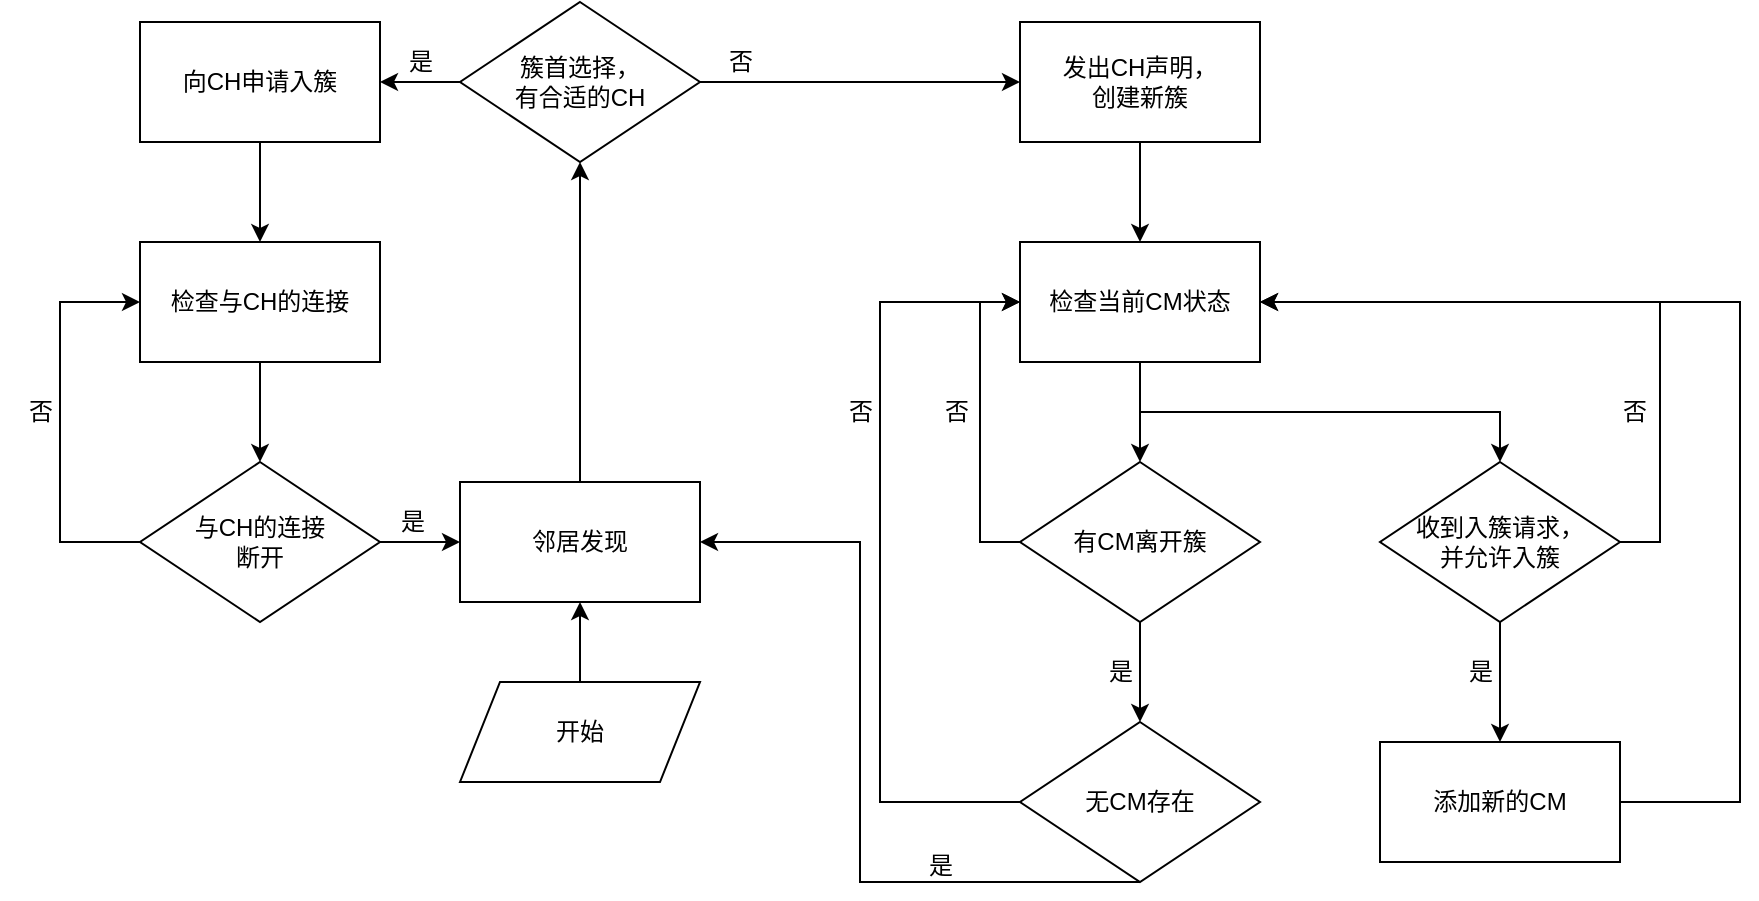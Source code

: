<mxfile version="20.5.1" type="github">
  <diagram id="qRshpJRFcotMExGMsKns" name="第 1 页">
    <mxGraphModel dx="900" dy="554" grid="1" gridSize="10" guides="1" tooltips="1" connect="1" arrows="1" fold="1" page="1" pageScale="1" pageWidth="827" pageHeight="1169" math="0" shadow="0">
      <root>
        <mxCell id="0" />
        <mxCell id="1" parent="0" />
        <mxCell id="GcWAjgBpagmhk9RtPRgr-4" value="" style="edgeStyle=orthogonalEdgeStyle;rounded=0;orthogonalLoop=1;jettySize=auto;html=1;" edge="1" parent="1" source="GcWAjgBpagmhk9RtPRgr-1" target="GcWAjgBpagmhk9RtPRgr-2">
          <mxGeometry relative="1" as="geometry" />
        </mxCell>
        <mxCell id="GcWAjgBpagmhk9RtPRgr-1" value="邻居发现" style="rounded=0;whiteSpace=wrap;html=1;" vertex="1" parent="1">
          <mxGeometry x="320" y="360" width="120" height="60" as="geometry" />
        </mxCell>
        <mxCell id="GcWAjgBpagmhk9RtPRgr-7" value="" style="edgeStyle=orthogonalEdgeStyle;rounded=0;orthogonalLoop=1;jettySize=auto;html=1;" edge="1" parent="1" source="GcWAjgBpagmhk9RtPRgr-2" target="GcWAjgBpagmhk9RtPRgr-5">
          <mxGeometry relative="1" as="geometry" />
        </mxCell>
        <mxCell id="GcWAjgBpagmhk9RtPRgr-8" value="" style="edgeStyle=orthogonalEdgeStyle;rounded=0;orthogonalLoop=1;jettySize=auto;html=1;" edge="1" parent="1" source="GcWAjgBpagmhk9RtPRgr-2" target="GcWAjgBpagmhk9RtPRgr-6">
          <mxGeometry relative="1" as="geometry" />
        </mxCell>
        <mxCell id="GcWAjgBpagmhk9RtPRgr-2" value="簇首选择，&lt;br&gt;有合适的CH" style="rhombus;whiteSpace=wrap;html=1;" vertex="1" parent="1">
          <mxGeometry x="320" y="120" width="120" height="80" as="geometry" />
        </mxCell>
        <mxCell id="GcWAjgBpagmhk9RtPRgr-15" value="" style="edgeStyle=orthogonalEdgeStyle;rounded=0;orthogonalLoop=1;jettySize=auto;html=1;" edge="1" parent="1" source="GcWAjgBpagmhk9RtPRgr-5" target="GcWAjgBpagmhk9RtPRgr-13">
          <mxGeometry relative="1" as="geometry" />
        </mxCell>
        <mxCell id="GcWAjgBpagmhk9RtPRgr-5" value="向CH申请入簇" style="rounded=0;whiteSpace=wrap;html=1;" vertex="1" parent="1">
          <mxGeometry x="160" y="130" width="120" height="60" as="geometry" />
        </mxCell>
        <mxCell id="GcWAjgBpagmhk9RtPRgr-22" value="" style="edgeStyle=orthogonalEdgeStyle;rounded=0;orthogonalLoop=1;jettySize=auto;html=1;" edge="1" parent="1" source="GcWAjgBpagmhk9RtPRgr-6" target="GcWAjgBpagmhk9RtPRgr-21">
          <mxGeometry relative="1" as="geometry" />
        </mxCell>
        <mxCell id="GcWAjgBpagmhk9RtPRgr-6" value="发出CH声明，&lt;br&gt;创建新簇" style="rounded=0;whiteSpace=wrap;html=1;" vertex="1" parent="1">
          <mxGeometry x="600" y="130" width="120" height="60" as="geometry" />
        </mxCell>
        <mxCell id="GcWAjgBpagmhk9RtPRgr-10" value="是" style="text;html=1;resizable=0;autosize=1;align=center;verticalAlign=middle;points=[];fillColor=none;strokeColor=none;rounded=0;" vertex="1" parent="1">
          <mxGeometry x="280" y="135" width="40" height="30" as="geometry" />
        </mxCell>
        <mxCell id="GcWAjgBpagmhk9RtPRgr-11" value="否" style="text;html=1;resizable=0;autosize=1;align=center;verticalAlign=middle;points=[];fillColor=none;strokeColor=none;rounded=0;" vertex="1" parent="1">
          <mxGeometry x="440" y="135" width="40" height="30" as="geometry" />
        </mxCell>
        <mxCell id="GcWAjgBpagmhk9RtPRgr-16" value="" style="edgeStyle=orthogonalEdgeStyle;rounded=0;orthogonalLoop=1;jettySize=auto;html=1;" edge="1" parent="1" source="GcWAjgBpagmhk9RtPRgr-13" target="GcWAjgBpagmhk9RtPRgr-14">
          <mxGeometry relative="1" as="geometry" />
        </mxCell>
        <mxCell id="GcWAjgBpagmhk9RtPRgr-13" value="检查与CH的连接" style="rounded=0;whiteSpace=wrap;html=1;" vertex="1" parent="1">
          <mxGeometry x="160" y="240" width="120" height="60" as="geometry" />
        </mxCell>
        <mxCell id="GcWAjgBpagmhk9RtPRgr-17" style="edgeStyle=orthogonalEdgeStyle;rounded=0;orthogonalLoop=1;jettySize=auto;html=1;entryX=0;entryY=0.5;entryDx=0;entryDy=0;" edge="1" parent="1" source="GcWAjgBpagmhk9RtPRgr-14" target="GcWAjgBpagmhk9RtPRgr-13">
          <mxGeometry relative="1" as="geometry">
            <Array as="points">
              <mxPoint x="120" y="390" />
              <mxPoint x="120" y="270" />
            </Array>
          </mxGeometry>
        </mxCell>
        <mxCell id="GcWAjgBpagmhk9RtPRgr-19" value="" style="edgeStyle=orthogonalEdgeStyle;rounded=0;orthogonalLoop=1;jettySize=auto;html=1;" edge="1" parent="1" source="GcWAjgBpagmhk9RtPRgr-14" target="GcWAjgBpagmhk9RtPRgr-1">
          <mxGeometry relative="1" as="geometry" />
        </mxCell>
        <mxCell id="GcWAjgBpagmhk9RtPRgr-14" value="与CH的连接&lt;br&gt;断开" style="rhombus;whiteSpace=wrap;html=1;" vertex="1" parent="1">
          <mxGeometry x="160" y="350" width="120" height="80" as="geometry" />
        </mxCell>
        <mxCell id="GcWAjgBpagmhk9RtPRgr-18" value="否" style="text;html=1;resizable=0;autosize=1;align=center;verticalAlign=middle;points=[];fillColor=none;strokeColor=none;rounded=0;" vertex="1" parent="1">
          <mxGeometry x="90" y="310" width="40" height="30" as="geometry" />
        </mxCell>
        <mxCell id="GcWAjgBpagmhk9RtPRgr-20" value="是" style="text;html=1;resizable=0;autosize=1;align=center;verticalAlign=middle;points=[];fillColor=none;strokeColor=none;rounded=0;" vertex="1" parent="1">
          <mxGeometry x="276" y="365" width="40" height="30" as="geometry" />
        </mxCell>
        <mxCell id="GcWAjgBpagmhk9RtPRgr-26" value="" style="edgeStyle=orthogonalEdgeStyle;rounded=0;orthogonalLoop=1;jettySize=auto;html=1;" edge="1" parent="1" source="GcWAjgBpagmhk9RtPRgr-21" target="GcWAjgBpagmhk9RtPRgr-25">
          <mxGeometry relative="1" as="geometry" />
        </mxCell>
        <mxCell id="GcWAjgBpagmhk9RtPRgr-37" style="edgeStyle=orthogonalEdgeStyle;rounded=0;orthogonalLoop=1;jettySize=auto;html=1;exitX=0.5;exitY=1;exitDx=0;exitDy=0;" edge="1" parent="1" source="GcWAjgBpagmhk9RtPRgr-21" target="GcWAjgBpagmhk9RtPRgr-27">
          <mxGeometry relative="1" as="geometry" />
        </mxCell>
        <mxCell id="GcWAjgBpagmhk9RtPRgr-21" value="检查当前CM状态" style="rounded=0;whiteSpace=wrap;html=1;" vertex="1" parent="1">
          <mxGeometry x="600" y="240" width="120" height="60" as="geometry" />
        </mxCell>
        <mxCell id="GcWAjgBpagmhk9RtPRgr-24" value="" style="edgeStyle=orthogonalEdgeStyle;rounded=0;orthogonalLoop=1;jettySize=auto;html=1;" edge="1" parent="1" source="GcWAjgBpagmhk9RtPRgr-23" target="GcWAjgBpagmhk9RtPRgr-1">
          <mxGeometry relative="1" as="geometry" />
        </mxCell>
        <mxCell id="GcWAjgBpagmhk9RtPRgr-23" value="开始" style="shape=parallelogram;perimeter=parallelogramPerimeter;whiteSpace=wrap;html=1;fixedSize=1;" vertex="1" parent="1">
          <mxGeometry x="320" y="460" width="120" height="50" as="geometry" />
        </mxCell>
        <mxCell id="GcWAjgBpagmhk9RtPRgr-28" style="edgeStyle=orthogonalEdgeStyle;rounded=0;orthogonalLoop=1;jettySize=auto;html=1;entryX=0;entryY=0.5;entryDx=0;entryDy=0;" edge="1" parent="1" source="GcWAjgBpagmhk9RtPRgr-25" target="GcWAjgBpagmhk9RtPRgr-21">
          <mxGeometry relative="1" as="geometry">
            <Array as="points">
              <mxPoint x="580" y="390" />
              <mxPoint x="580" y="270" />
            </Array>
          </mxGeometry>
        </mxCell>
        <mxCell id="GcWAjgBpagmhk9RtPRgr-31" value="" style="edgeStyle=orthogonalEdgeStyle;rounded=0;orthogonalLoop=1;jettySize=auto;html=1;" edge="1" parent="1" source="GcWAjgBpagmhk9RtPRgr-25" target="GcWAjgBpagmhk9RtPRgr-30">
          <mxGeometry relative="1" as="geometry" />
        </mxCell>
        <mxCell id="GcWAjgBpagmhk9RtPRgr-25" value="有CM离开簇" style="rhombus;whiteSpace=wrap;html=1;" vertex="1" parent="1">
          <mxGeometry x="600" y="350" width="120" height="80" as="geometry" />
        </mxCell>
        <mxCell id="GcWAjgBpagmhk9RtPRgr-38" style="edgeStyle=orthogonalEdgeStyle;rounded=0;orthogonalLoop=1;jettySize=auto;html=1;exitX=1;exitY=0.5;exitDx=0;exitDy=0;entryX=1;entryY=0.5;entryDx=0;entryDy=0;" edge="1" parent="1" source="GcWAjgBpagmhk9RtPRgr-27" target="GcWAjgBpagmhk9RtPRgr-21">
          <mxGeometry relative="1" as="geometry" />
        </mxCell>
        <mxCell id="GcWAjgBpagmhk9RtPRgr-41" value="" style="edgeStyle=orthogonalEdgeStyle;rounded=0;orthogonalLoop=1;jettySize=auto;html=1;" edge="1" parent="1" source="GcWAjgBpagmhk9RtPRgr-27" target="GcWAjgBpagmhk9RtPRgr-40">
          <mxGeometry relative="1" as="geometry" />
        </mxCell>
        <mxCell id="GcWAjgBpagmhk9RtPRgr-27" value="收到入簇请求，&lt;br&gt;并允许入簇" style="rhombus;whiteSpace=wrap;html=1;" vertex="1" parent="1">
          <mxGeometry x="780" y="350" width="120" height="80" as="geometry" />
        </mxCell>
        <mxCell id="GcWAjgBpagmhk9RtPRgr-29" value="否" style="text;html=1;resizable=0;autosize=1;align=center;verticalAlign=middle;points=[];fillColor=none;strokeColor=none;rounded=0;" vertex="1" parent="1">
          <mxGeometry x="548" y="310" width="40" height="30" as="geometry" />
        </mxCell>
        <mxCell id="GcWAjgBpagmhk9RtPRgr-33" style="edgeStyle=orthogonalEdgeStyle;rounded=0;orthogonalLoop=1;jettySize=auto;html=1;entryX=0;entryY=0.5;entryDx=0;entryDy=0;" edge="1" parent="1" source="GcWAjgBpagmhk9RtPRgr-30" target="GcWAjgBpagmhk9RtPRgr-21">
          <mxGeometry relative="1" as="geometry">
            <mxPoint x="550" y="270" as="targetPoint" />
            <Array as="points">
              <mxPoint x="530" y="520" />
              <mxPoint x="530" y="270" />
            </Array>
          </mxGeometry>
        </mxCell>
        <mxCell id="GcWAjgBpagmhk9RtPRgr-35" style="edgeStyle=orthogonalEdgeStyle;rounded=0;orthogonalLoop=1;jettySize=auto;html=1;entryX=1;entryY=0.5;entryDx=0;entryDy=0;" edge="1" parent="1" source="GcWAjgBpagmhk9RtPRgr-30" target="GcWAjgBpagmhk9RtPRgr-1">
          <mxGeometry relative="1" as="geometry">
            <Array as="points">
              <mxPoint x="520" y="560" />
              <mxPoint x="520" y="390" />
            </Array>
          </mxGeometry>
        </mxCell>
        <mxCell id="GcWAjgBpagmhk9RtPRgr-30" value="无CM存在" style="rhombus;whiteSpace=wrap;html=1;" vertex="1" parent="1">
          <mxGeometry x="600" y="480" width="120" height="80" as="geometry" />
        </mxCell>
        <mxCell id="GcWAjgBpagmhk9RtPRgr-32" value="是" style="text;html=1;resizable=0;autosize=1;align=center;verticalAlign=middle;points=[];fillColor=none;strokeColor=none;rounded=0;" vertex="1" parent="1">
          <mxGeometry x="630" y="440" width="40" height="30" as="geometry" />
        </mxCell>
        <mxCell id="GcWAjgBpagmhk9RtPRgr-34" value="否" style="text;html=1;resizable=0;autosize=1;align=center;verticalAlign=middle;points=[];fillColor=none;strokeColor=none;rounded=0;" vertex="1" parent="1">
          <mxGeometry x="500" y="310" width="40" height="30" as="geometry" />
        </mxCell>
        <mxCell id="GcWAjgBpagmhk9RtPRgr-36" value="是" style="text;html=1;resizable=0;autosize=1;align=center;verticalAlign=middle;points=[];fillColor=none;strokeColor=none;rounded=0;" vertex="1" parent="1">
          <mxGeometry x="540" y="537" width="40" height="30" as="geometry" />
        </mxCell>
        <mxCell id="GcWAjgBpagmhk9RtPRgr-39" value="否" style="text;html=1;resizable=0;autosize=1;align=center;verticalAlign=middle;points=[];fillColor=none;strokeColor=none;rounded=0;" vertex="1" parent="1">
          <mxGeometry x="887" y="310" width="40" height="30" as="geometry" />
        </mxCell>
        <mxCell id="GcWAjgBpagmhk9RtPRgr-42" style="edgeStyle=orthogonalEdgeStyle;rounded=0;orthogonalLoop=1;jettySize=auto;html=1;" edge="1" parent="1" source="GcWAjgBpagmhk9RtPRgr-40">
          <mxGeometry relative="1" as="geometry">
            <mxPoint x="720" y="270" as="targetPoint" />
            <Array as="points">
              <mxPoint x="960" y="520" />
              <mxPoint x="960" y="270" />
            </Array>
          </mxGeometry>
        </mxCell>
        <mxCell id="GcWAjgBpagmhk9RtPRgr-40" value="添加新的CM" style="rounded=0;whiteSpace=wrap;html=1;" vertex="1" parent="1">
          <mxGeometry x="780" y="490" width="120" height="60" as="geometry" />
        </mxCell>
        <mxCell id="GcWAjgBpagmhk9RtPRgr-43" value="是" style="text;html=1;resizable=0;autosize=1;align=center;verticalAlign=middle;points=[];fillColor=none;strokeColor=none;rounded=0;" vertex="1" parent="1">
          <mxGeometry x="810" y="440" width="40" height="30" as="geometry" />
        </mxCell>
      </root>
    </mxGraphModel>
  </diagram>
</mxfile>
